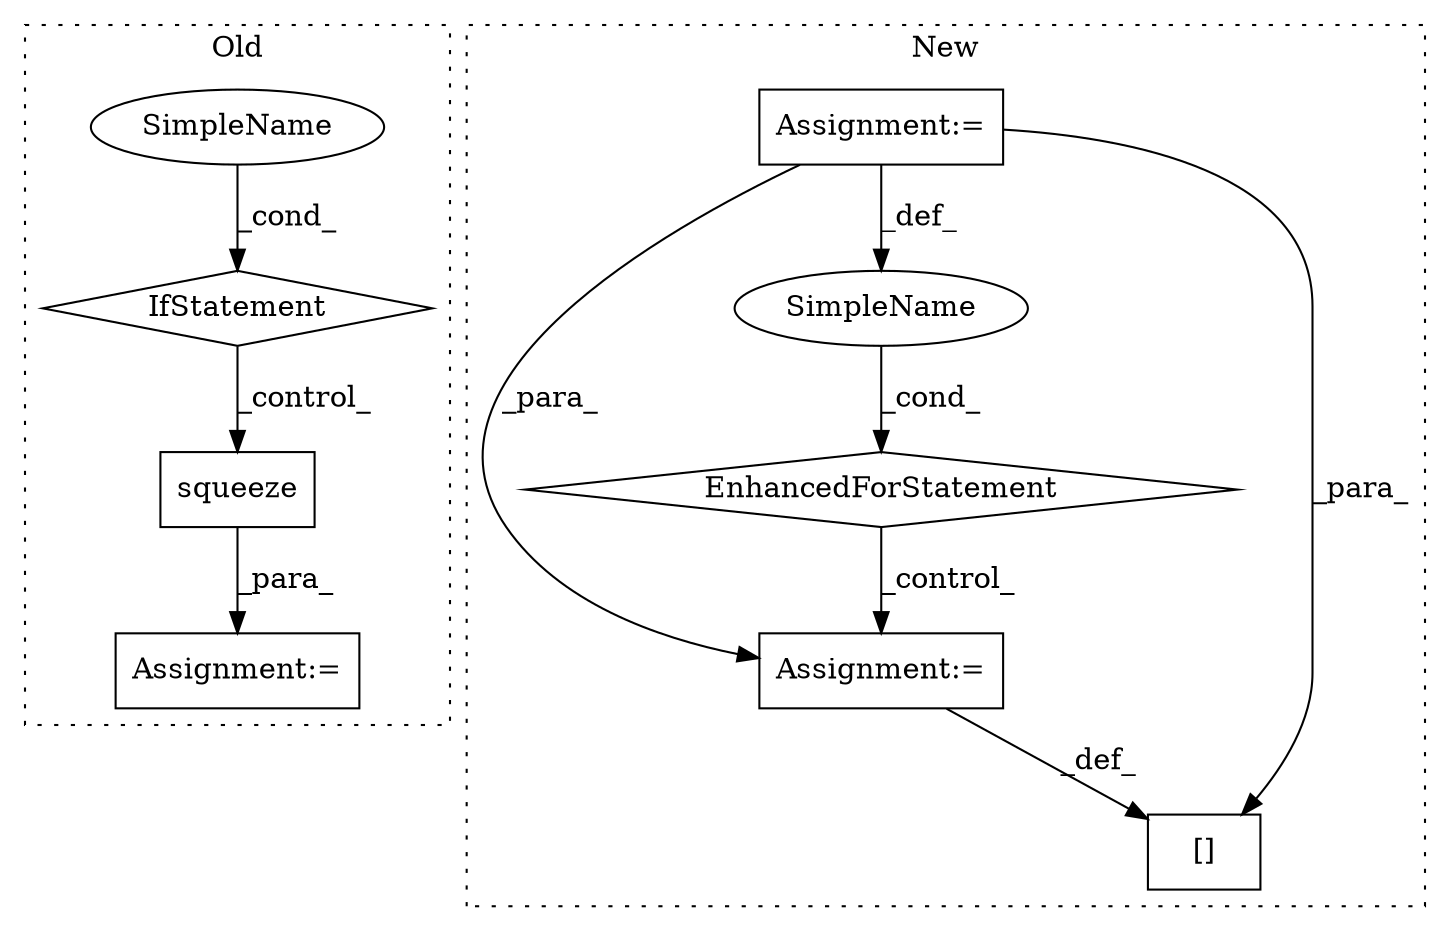digraph G {
subgraph cluster0 {
1 [label="squeeze" a="32" s="1665" l="9" shape="box"];
4 [label="Assignment:=" a="7" s="1635" l="12" shape="box"];
7 [label="IfStatement" a="25" s="1741" l="27" shape="diamond"];
9 [label="SimpleName" a="42" s="1763" l="5" shape="ellipse"];
label = "Old";
style="dotted";
}
subgraph cluster1 {
2 [label="EnhancedForStatement" a="70" s="1679,1759" l="65,2" shape="diamond"];
3 [label="Assignment:=" a="7" s="1679,1759" l="65,2" shape="box"];
5 [label="Assignment:=" a="7" s="2007" l="1" shape="box"];
6 [label="SimpleName" a="42" s="1748" l="4" shape="ellipse"];
8 [label="[]" a="2" s="1996,2006" l="7,1" shape="box"];
label = "New";
style="dotted";
}
1 -> 4 [label="_para_"];
2 -> 5 [label="_control_"];
3 -> 5 [label="_para_"];
3 -> 6 [label="_def_"];
3 -> 8 [label="_para_"];
5 -> 8 [label="_def_"];
6 -> 2 [label="_cond_"];
7 -> 1 [label="_control_"];
9 -> 7 [label="_cond_"];
}